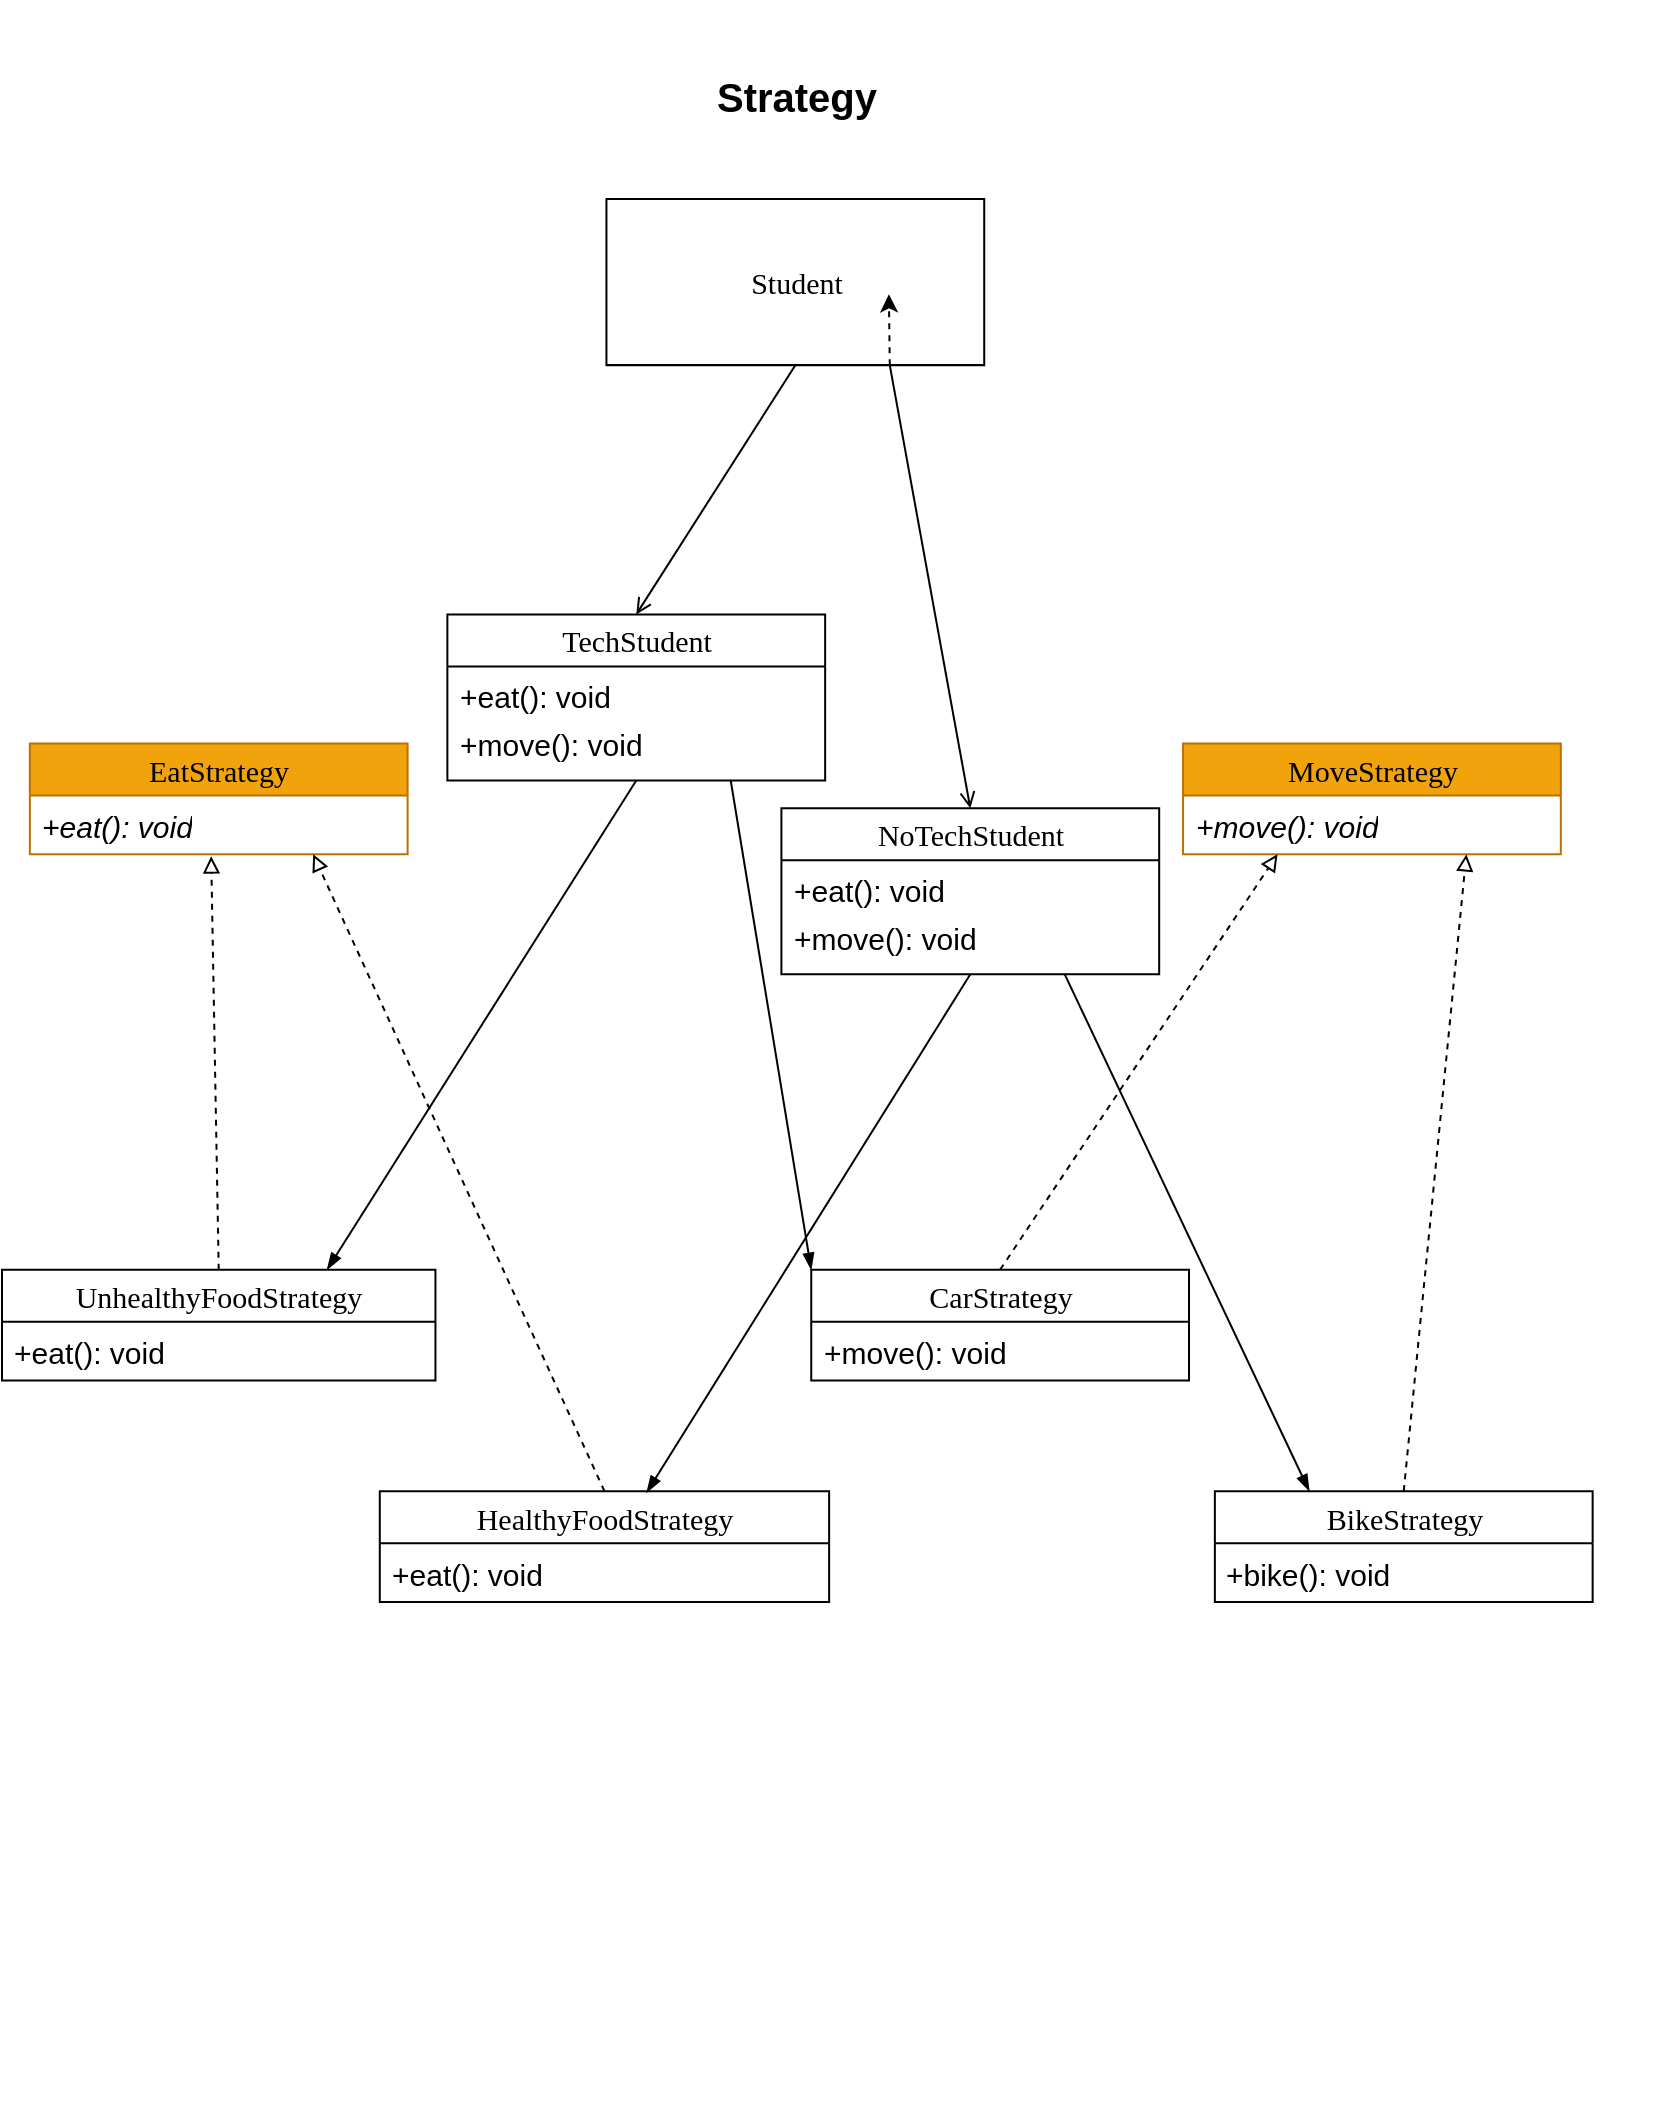 <mxfile>
    <diagram id="6-Az4t-CK-rrU8GcaIO7" name="Page-1">
        <mxGraphModel dx="1392" dy="1440" grid="0" gridSize="10" guides="1" tooltips="1" connect="1" arrows="1" fold="1" page="1" pageScale="1" pageWidth="850" pageHeight="1100" background="#ffffff" math="0" shadow="0">
            <root>
                <mxCell id="0"/>
                <mxCell id="1" parent="0"/>
                <mxCell id="42" value="" style="group;container=1;" parent="1" vertex="1" connectable="0">
                    <mxGeometry x="8" y="1" width="831" height="1051" as="geometry"/>
                </mxCell>
                <mxCell id="44" style="edgeStyle=none;html=1;exitX=0.5;exitY=1;exitDx=0;exitDy=0;entryX=0.5;entryY=0;entryDx=0;entryDy=0;strokeColor=#000000;endArrow=open;endFill=0;" edge="1" parent="42" source="2" target="12">
                    <mxGeometry relative="1" as="geometry"/>
                </mxCell>
                <mxCell id="45" style="edgeStyle=none;html=1;exitX=0.75;exitY=1;exitDx=0;exitDy=0;entryX=0.5;entryY=0;entryDx=0;entryDy=0;strokeColor=#000000;endArrow=open;endFill=0;" edge="1" parent="42" source="2" target="15">
                    <mxGeometry relative="1" as="geometry"/>
                </mxCell>
                <mxCell id="2" value="&lt;font style=&quot;font-size: 15px;&quot; color=&quot;#000000&quot;&gt;Student&lt;/font&gt;" style="swimlane;html=1;fontStyle=0;childLayout=stackLayout;horizontal=1;startSize=83;fillColor=none;horizontalStack=0;resizeParent=1;resizeLast=0;collapsible=1;marginBottom=0;swimlaneFillColor=#ffffff;rounded=0;shadow=0;comic=0;labelBackgroundColor=none;strokeWidth=1;fontFamily=Verdana;fontSize=10;align=center;strokeColor=#000000;" parent="42" vertex="1">
                    <mxGeometry x="302.221" y="99.529" width="188.888" height="83.065" as="geometry">
                        <mxRectangle x="345" y="87" width="90" height="30" as="alternateBounds"/>
                    </mxGeometry>
                </mxCell>
                <mxCell id="6" value="&lt;font style=&quot;font-size: 15px;&quot; color=&quot;#000000&quot;&gt;EatStrategy&lt;/font&gt;" style="swimlane;html=1;fontStyle=0;childLayout=stackLayout;horizontal=1;startSize=26;fillColor=#f0a30a;horizontalStack=0;resizeParent=1;resizeLast=0;collapsible=1;marginBottom=0;swimlaneFillColor=#ffffff;rounded=0;shadow=0;comic=0;labelBackgroundColor=none;strokeWidth=1;fontFamily=Verdana;fontSize=10;align=center;strokeColor=#BD7000;fontColor=#000000;" parent="42" vertex="1">
                    <mxGeometry x="13.918" y="371.799" width="188.888" height="55.377" as="geometry">
                        <mxRectangle x="345" y="87" width="90" height="30" as="alternateBounds"/>
                    </mxGeometry>
                </mxCell>
                <mxCell id="8" value="&lt;font color=&quot;#000000&quot; style=&quot;font-size: 15px;&quot;&gt;+eat(): void&lt;/font&gt;" style="text;html=1;strokeColor=none;fillColor=none;align=left;verticalAlign=top;spacingLeft=4;spacingRight=4;whiteSpace=wrap;overflow=hidden;rotatable=0;points=[[0,0.5],[1,0.5]];portConstraint=eastwest;fontStyle=2;fontSize=15;" parent="6" vertex="1">
                    <mxGeometry y="26" width="188.888" height="23.997" as="geometry"/>
                </mxCell>
                <mxCell id="10" value="&lt;font style=&quot;font-size: 15px;&quot; color=&quot;#000000&quot;&gt;MoveStrategy&lt;/font&gt;" style="swimlane;html=1;fontStyle=0;childLayout=stackLayout;horizontal=1;startSize=26;fillColor=#f0a30a;horizontalStack=0;resizeParent=1;resizeLast=0;collapsible=1;marginBottom=0;swimlaneFillColor=#ffffff;rounded=0;shadow=0;comic=0;labelBackgroundColor=none;strokeWidth=1;fontFamily=Verdana;fontSize=10;align=center;strokeColor=#BD7000;fontColor=#000000;" parent="42" vertex="1">
                    <mxGeometry x="590.524" y="371.799" width="188.888" height="55.377" as="geometry">
                        <mxRectangle x="345" y="87" width="90" height="30" as="alternateBounds"/>
                    </mxGeometry>
                </mxCell>
                <mxCell id="11" value="&lt;font style=&quot;font-size: 15px;&quot; color=&quot;#000000&quot;&gt;+move(): void&lt;/font&gt;" style="text;html=1;strokeColor=none;fillColor=none;align=left;verticalAlign=top;spacingLeft=4;spacingRight=4;whiteSpace=wrap;overflow=hidden;rotatable=0;points=[[0,0.5],[1,0.5]];portConstraint=eastwest;fontStyle=2" parent="10" vertex="1">
                    <mxGeometry y="26" width="188.888" height="23.997" as="geometry"/>
                </mxCell>
                <mxCell id="12" value="&lt;font color=&quot;#000000&quot;&gt;&lt;span style=&quot;font-size: 15px;&quot;&gt;TechStudent&lt;/span&gt;&lt;/font&gt;" style="swimlane;html=1;fontStyle=0;childLayout=stackLayout;horizontal=1;startSize=26;fillColor=none;horizontalStack=0;resizeParent=1;resizeLast=0;collapsible=1;marginBottom=0;swimlaneFillColor=#ffffff;rounded=0;shadow=0;comic=0;labelBackgroundColor=none;strokeWidth=1;fontFamily=Verdana;fontSize=10;align=center;strokeColor=#000000;" parent="42" vertex="1">
                    <mxGeometry x="222.689" y="307.193" width="188.888" height="83.065" as="geometry">
                        <mxRectangle x="345" y="87" width="90" height="30" as="alternateBounds"/>
                    </mxGeometry>
                </mxCell>
                <mxCell id="13" value="&lt;font color=&quot;#000000&quot; style=&quot;font-size: 15px;&quot;&gt;+eat(): void&lt;/font&gt;" style="text;html=1;strokeColor=none;fillColor=none;align=left;verticalAlign=top;spacingLeft=4;spacingRight=4;whiteSpace=wrap;overflow=hidden;rotatable=0;points=[[0,0.5],[1,0.5]];portConstraint=eastwest;fontSize=15;" parent="12" vertex="1">
                    <mxGeometry y="26" width="188.888" height="23.997" as="geometry"/>
                </mxCell>
                <mxCell id="14" value="+move(): void" style="text;html=1;strokeColor=none;fillColor=none;align=left;verticalAlign=top;spacingLeft=4;spacingRight=4;whiteSpace=wrap;overflow=hidden;rotatable=0;points=[[0,0.5],[1,0.5]];portConstraint=eastwest;fontColor=#000000;fontSize=15;" parent="12" vertex="1">
                    <mxGeometry y="49.997" width="188.888" height="25.843" as="geometry"/>
                </mxCell>
                <mxCell id="15" value="&lt;font style=&quot;font-size: 15px;&quot; color=&quot;#000000&quot;&gt;NoTechStudent&lt;/font&gt;" style="swimlane;html=1;fontStyle=0;childLayout=stackLayout;horizontal=1;startSize=26;fillColor=none;horizontalStack=0;resizeParent=1;resizeLast=0;collapsible=1;marginBottom=0;swimlaneFillColor=#ffffff;rounded=0;shadow=0;comic=0;labelBackgroundColor=none;strokeWidth=1;fontFamily=Verdana;fontSize=15;align=center;strokeColor=#000000;" parent="42" vertex="1">
                    <mxGeometry x="389.706" y="404.102" width="188.888" height="83.065" as="geometry">
                        <mxRectangle x="345" y="87" width="90" height="30" as="alternateBounds"/>
                    </mxGeometry>
                </mxCell>
                <mxCell id="16" value="&lt;font color=&quot;#000000&quot; style=&quot;font-size: 15px;&quot;&gt;+eat(): void&lt;/font&gt;" style="text;html=1;strokeColor=none;fillColor=none;align=left;verticalAlign=top;spacingLeft=4;spacingRight=4;whiteSpace=wrap;overflow=hidden;rotatable=0;points=[[0,0.5],[1,0.5]];portConstraint=eastwest;fontSize=15;" parent="15" vertex="1">
                    <mxGeometry y="26" width="188.888" height="23.997" as="geometry"/>
                </mxCell>
                <mxCell id="17" value="+move(): void" style="text;html=1;strokeColor=none;fillColor=none;align=left;verticalAlign=top;spacingLeft=4;spacingRight=4;whiteSpace=wrap;overflow=hidden;rotatable=0;points=[[0,0.5],[1,0.5]];portConstraint=eastwest;fontColor=#000000;fontSize=15;" parent="15" vertex="1">
                    <mxGeometry y="49.997" width="188.888" height="25.843" as="geometry"/>
                </mxCell>
                <mxCell id="29" style="edgeStyle=none;html=1;exitX=0.5;exitY=0;exitDx=0;exitDy=0;entryX=0.48;entryY=1.265;entryDx=0;entryDy=0;entryPerimeter=0;strokeColor=#000000;strokeWidth=1;fontSize=15;fontColor=#000000;endArrow=block;endFill=0;dashed=1;" parent="42" source="18" target="8" edge="1">
                    <mxGeometry relative="1" as="geometry"/>
                </mxCell>
                <mxCell id="18" value="&lt;font style=&quot;font-size: 15px;&quot; color=&quot;#000000&quot;&gt;UnhealthyFoodStrategy&lt;/font&gt;" style="swimlane;html=1;fontStyle=0;childLayout=stackLayout;horizontal=1;startSize=26;fillColor=none;horizontalStack=0;resizeParent=1;resizeLast=0;collapsible=1;marginBottom=0;swimlaneFillColor=#ffffff;rounded=0;shadow=0;comic=0;labelBackgroundColor=none;strokeWidth=1;fontFamily=Verdana;fontSize=10;align=center;strokeColor=#000000;" parent="42" vertex="1">
                    <mxGeometry y="634.839" width="216.724" height="55.377" as="geometry">
                        <mxRectangle x="345" y="87" width="90" height="30" as="alternateBounds"/>
                    </mxGeometry>
                </mxCell>
                <mxCell id="19" value="&lt;font color=&quot;#000000&quot; style=&quot;font-size: 15px;&quot;&gt;+eat(): void&lt;/font&gt;" style="text;html=1;strokeColor=none;fillColor=none;align=left;verticalAlign=top;spacingLeft=4;spacingRight=4;whiteSpace=wrap;overflow=hidden;rotatable=0;points=[[0,0.5],[1,0.5]];portConstraint=eastwest;fontSize=15;" parent="18" vertex="1">
                    <mxGeometry y="26" width="216.724" height="23.997" as="geometry"/>
                </mxCell>
                <mxCell id="35" style="edgeStyle=none;html=1;exitX=0.5;exitY=1;exitDx=0;exitDy=0;entryX=0.75;entryY=0;entryDx=0;entryDy=0;strokeColor=#000000;strokeWidth=1;fontSize=15;fontColor=#000000;endArrow=blockThin;endFill=1;" parent="42" source="12" target="18" edge="1">
                    <mxGeometry relative="1" as="geometry"/>
                </mxCell>
                <mxCell id="30" style="edgeStyle=none;html=1;exitX=0.5;exitY=0;exitDx=0;exitDy=0;entryX=0.75;entryY=1;entryDx=0;entryDy=0;strokeColor=#000000;strokeWidth=1;fontSize=15;fontColor=#000000;endArrow=block;endFill=0;dashed=1;" parent="42" source="20" target="6" edge="1">
                    <mxGeometry relative="1" as="geometry"/>
                </mxCell>
                <mxCell id="20" value="&lt;font style=&quot;font-size: 15px;&quot; color=&quot;#000000&quot;&gt;HealthyFoodStrategy&lt;/font&gt;" style="swimlane;html=1;fontStyle=0;childLayout=stackLayout;horizontal=1;startSize=26;fillColor=none;horizontalStack=0;resizeParent=1;resizeLast=0;collapsible=1;marginBottom=0;swimlaneFillColor=#ffffff;rounded=0;shadow=0;comic=0;labelBackgroundColor=none;strokeWidth=1;fontFamily=Verdana;fontSize=10;align=center;strokeColor=#000000;" parent="42" vertex="1">
                    <mxGeometry x="188.888" y="745.593" width="224.677" height="55.377" as="geometry">
                        <mxRectangle x="345" y="87" width="90" height="30" as="alternateBounds"/>
                    </mxGeometry>
                </mxCell>
                <mxCell id="21" value="&lt;font color=&quot;#000000&quot; style=&quot;font-size: 15px;&quot;&gt;+eat(): void&lt;/font&gt;" style="text;html=1;strokeColor=none;fillColor=none;align=left;verticalAlign=top;spacingLeft=4;spacingRight=4;whiteSpace=wrap;overflow=hidden;rotatable=0;points=[[0,0.5],[1,0.5]];portConstraint=eastwest;fontSize=15;" parent="20" vertex="1">
                    <mxGeometry y="26" width="224.677" height="23.997" as="geometry"/>
                </mxCell>
                <mxCell id="37" style="edgeStyle=none;html=1;exitX=0.5;exitY=1;exitDx=0;exitDy=0;entryX=0.594;entryY=0.012;entryDx=0;entryDy=0;entryPerimeter=0;strokeColor=#000000;strokeWidth=1;fontSize=15;fontColor=#000000;endArrow=blockThin;endFill=1;" parent="42" source="15" target="20" edge="1">
                    <mxGeometry relative="1" as="geometry"/>
                </mxCell>
                <mxCell id="31" style="edgeStyle=none;html=1;exitX=0.5;exitY=0;exitDx=0;exitDy=0;entryX=0.25;entryY=1;entryDx=0;entryDy=0;strokeColor=#000000;strokeWidth=1;fontSize=15;fontColor=#000000;endArrow=block;endFill=0;dashed=1;" parent="42" source="22" target="10" edge="1">
                    <mxGeometry relative="1" as="geometry"/>
                </mxCell>
                <mxCell id="22" value="&lt;font style=&quot;font-size: 15px;&quot; color=&quot;#000000&quot;&gt;CarStrategy&lt;/font&gt;" style="swimlane;html=1;fontStyle=0;childLayout=stackLayout;horizontal=1;startSize=26;fillColor=none;horizontalStack=0;resizeParent=1;resizeLast=0;collapsible=1;marginBottom=0;swimlaneFillColor=#ffffff;rounded=0;shadow=0;comic=0;labelBackgroundColor=none;strokeWidth=1;fontFamily=Verdana;fontSize=10;align=center;strokeColor=#000000;" parent="42" vertex="1">
                    <mxGeometry x="404.618" y="634.839" width="188.888" height="55.377" as="geometry">
                        <mxRectangle x="345" y="87" width="90" height="30" as="alternateBounds"/>
                    </mxGeometry>
                </mxCell>
                <mxCell id="23" value="&lt;font color=&quot;#000000&quot; style=&quot;font-size: 15px;&quot;&gt;+move(): void&lt;/font&gt;" style="text;html=1;strokeColor=none;fillColor=none;align=left;verticalAlign=top;spacingLeft=4;spacingRight=4;whiteSpace=wrap;overflow=hidden;rotatable=0;points=[[0,0.5],[1,0.5]];portConstraint=eastwest;fontSize=15;" parent="22" vertex="1">
                    <mxGeometry y="26" width="188.888" height="23.997" as="geometry"/>
                </mxCell>
                <mxCell id="36" style="edgeStyle=none;html=1;exitX=0.75;exitY=1;exitDx=0;exitDy=0;entryX=0;entryY=0;entryDx=0;entryDy=0;strokeColor=#000000;strokeWidth=1;fontSize=15;fontColor=#000000;endArrow=blockThin;endFill=1;" parent="42" source="12" target="22" edge="1">
                    <mxGeometry relative="1" as="geometry"/>
                </mxCell>
                <mxCell id="33" style="edgeStyle=none;html=1;exitX=0.5;exitY=0;exitDx=0;exitDy=0;entryX=0.75;entryY=1;entryDx=0;entryDy=0;strokeColor=#000000;strokeWidth=1;fontSize=15;fontColor=#000000;endArrow=block;endFill=0;dashed=1;" parent="42" source="24" target="10" edge="1">
                    <mxGeometry relative="1" as="geometry"/>
                </mxCell>
                <mxCell id="24" value="&lt;font style=&quot;font-size: 15px;&quot; color=&quot;#000000&quot;&gt;BikeStrategy&lt;/font&gt;" style="swimlane;html=1;fontStyle=0;childLayout=stackLayout;horizontal=1;startSize=26;fillColor=none;horizontalStack=0;resizeParent=1;resizeLast=0;collapsible=1;marginBottom=0;swimlaneFillColor=#ffffff;rounded=0;shadow=0;comic=0;labelBackgroundColor=none;strokeWidth=1;fontFamily=Verdana;fontSize=10;align=center;strokeColor=#000000;" parent="42" vertex="1">
                    <mxGeometry x="606.43" y="745.593" width="188.888" height="55.377" as="geometry">
                        <mxRectangle x="345" y="87" width="90" height="30" as="alternateBounds"/>
                    </mxGeometry>
                </mxCell>
                <mxCell id="25" value="&lt;font color=&quot;#000000&quot; style=&quot;font-size: 15px;&quot;&gt;+bike(): void&lt;/font&gt;" style="text;html=1;strokeColor=none;fillColor=none;align=left;verticalAlign=top;spacingLeft=4;spacingRight=4;whiteSpace=wrap;overflow=hidden;rotatable=0;points=[[0,0.5],[1,0.5]];portConstraint=eastwest;fontSize=15;" parent="24" vertex="1">
                    <mxGeometry y="26" width="188.888" height="23.997" as="geometry"/>
                </mxCell>
                <mxCell id="38" style="edgeStyle=none;html=1;exitX=0.75;exitY=1;exitDx=0;exitDy=0;entryX=0.25;entryY=0;entryDx=0;entryDy=0;strokeColor=#000000;strokeWidth=1;fontSize=15;fontColor=#000000;endArrow=blockThin;endFill=1;" parent="42" source="15" target="24" edge="1">
                    <mxGeometry relative="1" as="geometry"/>
                </mxCell>
                <mxCell id="41" value="Strategy" style="text;html=1;strokeColor=none;fillColor=none;align=center;verticalAlign=middle;whiteSpace=wrap;rounded=0;fontSize=20;fontColor=#000000;fontStyle=1" parent="42" vertex="1">
                    <mxGeometry x="324.092" y="34" width="147.134" height="27.688" as="geometry"/>
                </mxCell>
                <mxCell id="43" style="edgeStyle=none;html=1;exitX=0.75;exitY=1;exitDx=0;exitDy=0;dashed=1;" edge="1" parent="1" source="2">
                    <mxGeometry relative="1" as="geometry">
                        <mxPoint x="451.444" y="148.167" as="targetPoint"/>
                    </mxGeometry>
                </mxCell>
            </root>
        </mxGraphModel>
    </diagram>
</mxfile>